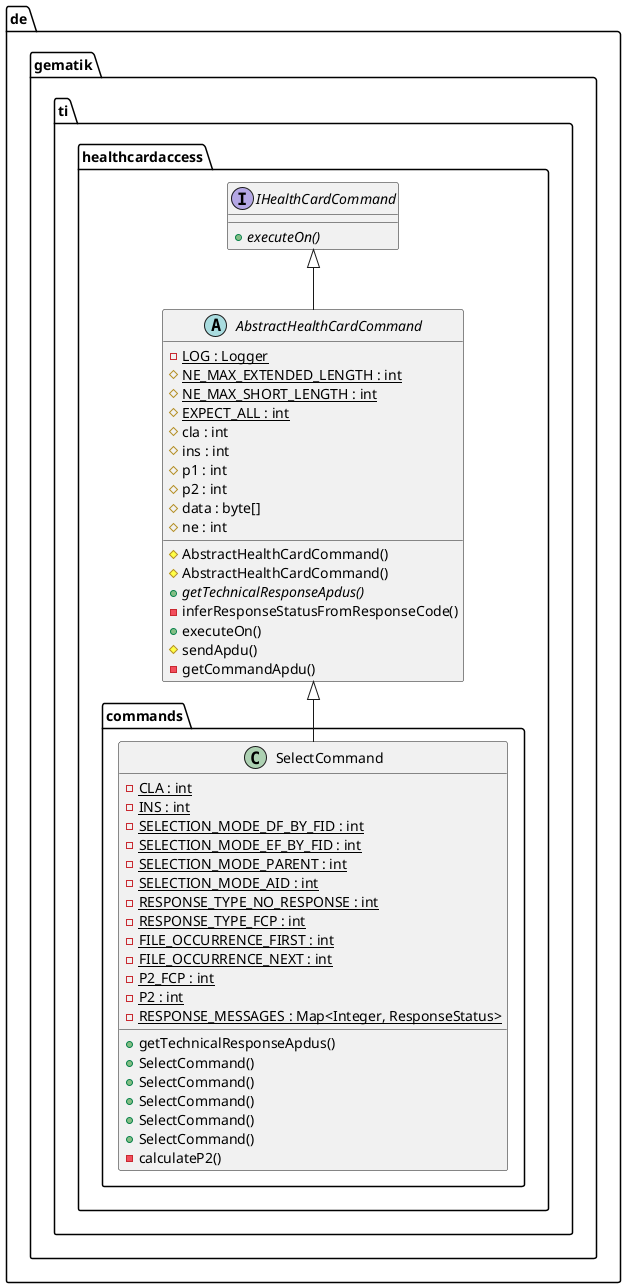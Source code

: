 @startuml

 package de.gematik.ti.healthcardaccess {
    interface IHealthCardCommand {
        {abstract} + executeOn()
    }
  }

 package de.gematik.ti.healthcardaccess {
    abstract class AbstractHealthCardCommand {
        {static} - LOG : Logger
        {static} # NE_MAX_EXTENDED_LENGTH : int
        {static} # NE_MAX_SHORT_LENGTH : int
        {static} # EXPECT_ALL : int
        # cla : int
        # ins : int
        # p1 : int
        # p2 : int
        # data : byte[]
        # ne : int
        # AbstractHealthCardCommand()
        # AbstractHealthCardCommand()
        {abstract} + getTechnicalResponseApdus()
        - inferResponseStatusFromResponseCode()
        + executeOn()
        # sendApdu()
        - getCommandApdu()
    }
  }

  package de.gematik.ti.healthcardaccess {
      package de.gematik.ti.healthcardaccess.commands {
        class SelectCommand {
            {static} - CLA : int
            {static} - INS : int
            {static} - SELECTION_MODE_DF_BY_FID : int
            {static} - SELECTION_MODE_EF_BY_FID : int
            {static} - SELECTION_MODE_PARENT : int
            {static} - SELECTION_MODE_AID : int
            {static} - RESPONSE_TYPE_NO_RESPONSE : int
            {static} - RESPONSE_TYPE_FCP : int
            {static} - FILE_OCCURRENCE_FIRST : int
            {static} - FILE_OCCURRENCE_NEXT : int
            {static} - P2_FCP : int
            {static} - P2 : int
            {static} - RESPONSE_MESSAGES : Map<Integer, ResponseStatus>
            + getTechnicalResponseApdus()
            + SelectCommand()
            + SelectCommand()
            + SelectCommand()
            + SelectCommand()
            + SelectCommand()
            - calculateP2()
        }
      }
    }
  AbstractHealthCardCommand -up-|> IHealthCardCommand
  SelectCommand -up-|> AbstractHealthCardCommand

@enduml
